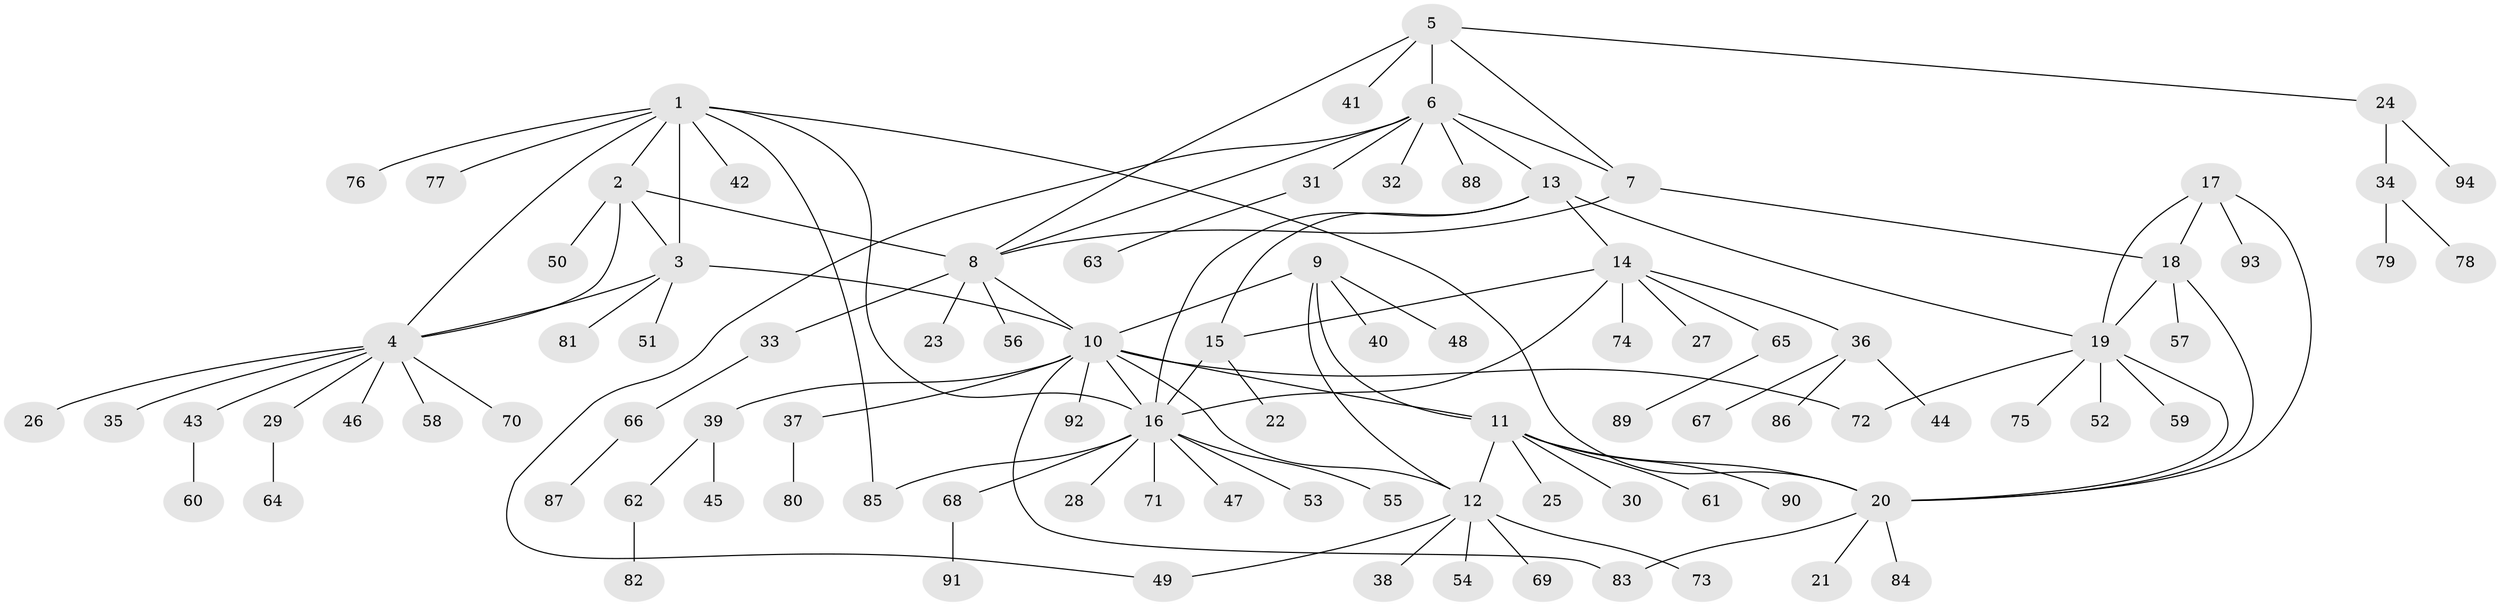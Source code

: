 // coarse degree distribution, {6: 0.15789473684210525, 4: 0.21052631578947367, 10: 0.02631578947368421, 3: 0.07894736842105263, 5: 0.02631578947368421, 7: 0.02631578947368421, 2: 0.18421052631578946, 1: 0.2894736842105263}
// Generated by graph-tools (version 1.1) at 2025/52/03/04/25 22:52:35]
// undirected, 94 vertices, 118 edges
graph export_dot {
  node [color=gray90,style=filled];
  1;
  2;
  3;
  4;
  5;
  6;
  7;
  8;
  9;
  10;
  11;
  12;
  13;
  14;
  15;
  16;
  17;
  18;
  19;
  20;
  21;
  22;
  23;
  24;
  25;
  26;
  27;
  28;
  29;
  30;
  31;
  32;
  33;
  34;
  35;
  36;
  37;
  38;
  39;
  40;
  41;
  42;
  43;
  44;
  45;
  46;
  47;
  48;
  49;
  50;
  51;
  52;
  53;
  54;
  55;
  56;
  57;
  58;
  59;
  60;
  61;
  62;
  63;
  64;
  65;
  66;
  67;
  68;
  69;
  70;
  71;
  72;
  73;
  74;
  75;
  76;
  77;
  78;
  79;
  80;
  81;
  82;
  83;
  84;
  85;
  86;
  87;
  88;
  89;
  90;
  91;
  92;
  93;
  94;
  1 -- 2;
  1 -- 3;
  1 -- 4;
  1 -- 16;
  1 -- 20;
  1 -- 42;
  1 -- 76;
  1 -- 77;
  1 -- 85;
  2 -- 3;
  2 -- 4;
  2 -- 8;
  2 -- 50;
  3 -- 4;
  3 -- 10;
  3 -- 51;
  3 -- 81;
  4 -- 26;
  4 -- 29;
  4 -- 35;
  4 -- 43;
  4 -- 46;
  4 -- 58;
  4 -- 70;
  5 -- 6;
  5 -- 7;
  5 -- 8;
  5 -- 24;
  5 -- 41;
  6 -- 7;
  6 -- 8;
  6 -- 13;
  6 -- 31;
  6 -- 32;
  6 -- 49;
  6 -- 88;
  7 -- 8;
  7 -- 18;
  8 -- 10;
  8 -- 23;
  8 -- 33;
  8 -- 56;
  9 -- 10;
  9 -- 11;
  9 -- 12;
  9 -- 40;
  9 -- 48;
  10 -- 11;
  10 -- 12;
  10 -- 16;
  10 -- 37;
  10 -- 39;
  10 -- 72;
  10 -- 83;
  10 -- 92;
  11 -- 12;
  11 -- 20;
  11 -- 25;
  11 -- 30;
  11 -- 61;
  11 -- 90;
  12 -- 38;
  12 -- 49;
  12 -- 54;
  12 -- 69;
  12 -- 73;
  13 -- 14;
  13 -- 15;
  13 -- 16;
  13 -- 19;
  14 -- 15;
  14 -- 16;
  14 -- 27;
  14 -- 36;
  14 -- 65;
  14 -- 74;
  15 -- 16;
  15 -- 22;
  16 -- 28;
  16 -- 47;
  16 -- 53;
  16 -- 55;
  16 -- 68;
  16 -- 71;
  16 -- 85;
  17 -- 18;
  17 -- 19;
  17 -- 20;
  17 -- 93;
  18 -- 19;
  18 -- 20;
  18 -- 57;
  19 -- 20;
  19 -- 52;
  19 -- 59;
  19 -- 72;
  19 -- 75;
  20 -- 21;
  20 -- 83;
  20 -- 84;
  24 -- 34;
  24 -- 94;
  29 -- 64;
  31 -- 63;
  33 -- 66;
  34 -- 78;
  34 -- 79;
  36 -- 44;
  36 -- 67;
  36 -- 86;
  37 -- 80;
  39 -- 45;
  39 -- 62;
  43 -- 60;
  62 -- 82;
  65 -- 89;
  66 -- 87;
  68 -- 91;
}
